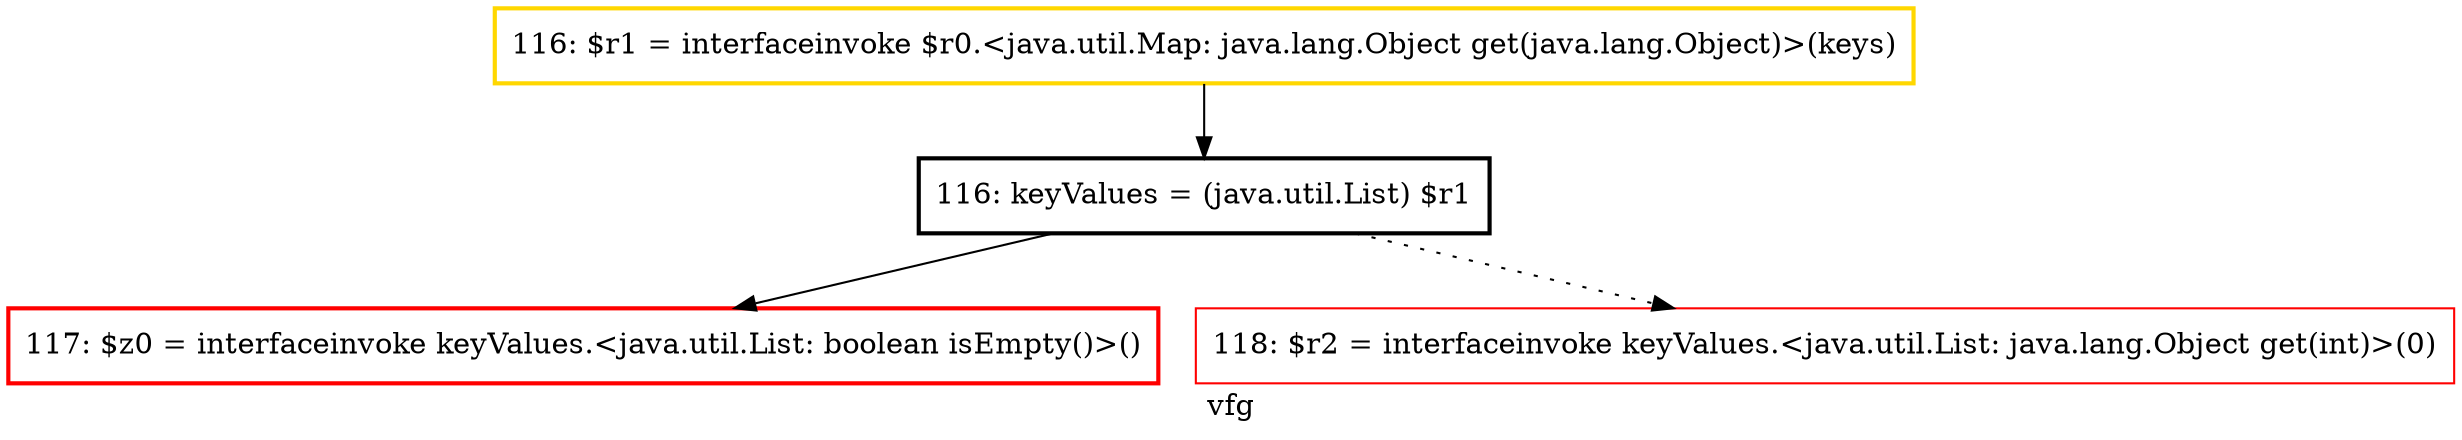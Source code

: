 digraph "vfg" {
    label="vfg";
node [shape=box];
"116: keyValues = (java.util.List) $r1" [style=bold]
"116: $r1 = interfaceinvoke $r0.<java.util.Map: java.lang.Object get(java.lang.Object)>(keys)" [style=bold] [color=gold]
"117: $z0 = interfaceinvoke keyValues.<java.util.List: boolean isEmpty()>()" [style=bold] [color=red]
"118: $r2 = interfaceinvoke keyValues.<java.util.List: java.lang.Object get(int)>(0)" [color=red]
"116: $r1 = interfaceinvoke $r0.<java.util.Map: java.lang.Object get(java.lang.Object)>(keys)"->"116: keyValues = (java.util.List) $r1";

"116: keyValues = (java.util.List) $r1"->"117: $z0 = interfaceinvoke keyValues.<java.util.List: boolean isEmpty()>()";

"116: keyValues = (java.util.List) $r1"->"118: $r2 = interfaceinvoke keyValues.<java.util.List: java.lang.Object get(int)>(0)" [style=dotted];

}